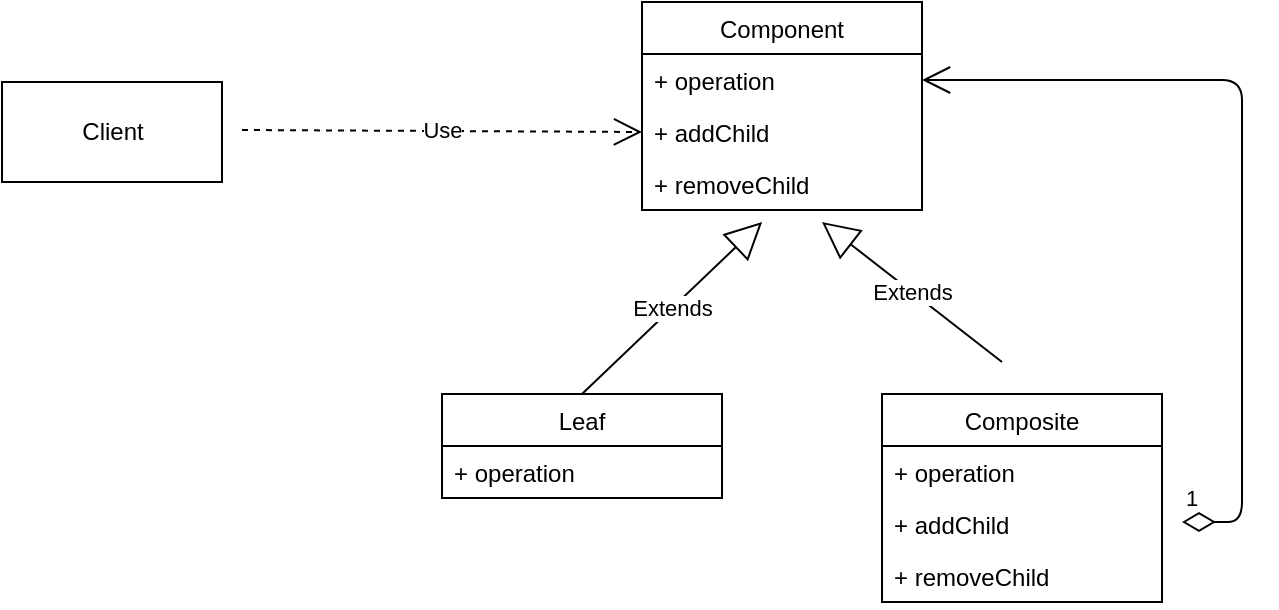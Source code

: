 <mxfile version="11.3.0" type="github" pages="1"><diagram id="cZ1R5Hn3aG1FPkwKpbQE" name="Page-1"><mxGraphModel dx="780" dy="551" grid="1" gridSize="10" guides="1" tooltips="1" connect="1" arrows="1" fold="1" page="1" pageScale="1" pageWidth="2339" pageHeight="3300" math="0" shadow="0"><root><mxCell id="0"/><mxCell id="1" parent="0"/><mxCell id="7mEzfaaO_QZsLO1vJpH7-1" value="Client" style="html=1;" vertex="1" parent="1"><mxGeometry x="50" y="160" width="110" height="50" as="geometry"/></mxCell><mxCell id="7mEzfaaO_QZsLO1vJpH7-2" value="Component" style="swimlane;fontStyle=0;childLayout=stackLayout;horizontal=1;startSize=26;fillColor=none;horizontalStack=0;resizeParent=1;resizeParentMax=0;resizeLast=0;collapsible=1;marginBottom=0;" vertex="1" parent="1"><mxGeometry x="370" y="120" width="140" height="104" as="geometry"/></mxCell><mxCell id="7mEzfaaO_QZsLO1vJpH7-3" value="+ operation" style="text;strokeColor=none;fillColor=none;align=left;verticalAlign=top;spacingLeft=4;spacingRight=4;overflow=hidden;rotatable=0;points=[[0,0.5],[1,0.5]];portConstraint=eastwest;" vertex="1" parent="7mEzfaaO_QZsLO1vJpH7-2"><mxGeometry y="26" width="140" height="26" as="geometry"/></mxCell><mxCell id="7mEzfaaO_QZsLO1vJpH7-4" value="+ addChild" style="text;strokeColor=none;fillColor=none;align=left;verticalAlign=top;spacingLeft=4;spacingRight=4;overflow=hidden;rotatable=0;points=[[0,0.5],[1,0.5]];portConstraint=eastwest;" vertex="1" parent="7mEzfaaO_QZsLO1vJpH7-2"><mxGeometry y="52" width="140" height="26" as="geometry"/></mxCell><mxCell id="7mEzfaaO_QZsLO1vJpH7-5" value="+ removeChild" style="text;strokeColor=none;fillColor=none;align=left;verticalAlign=top;spacingLeft=4;spacingRight=4;overflow=hidden;rotatable=0;points=[[0,0.5],[1,0.5]];portConstraint=eastwest;" vertex="1" parent="7mEzfaaO_QZsLO1vJpH7-2"><mxGeometry y="78" width="140" height="26" as="geometry"/></mxCell><mxCell id="7mEzfaaO_QZsLO1vJpH7-7" value="Leaf" style="swimlane;fontStyle=0;childLayout=stackLayout;horizontal=1;startSize=26;fillColor=none;horizontalStack=0;resizeParent=1;resizeParentMax=0;resizeLast=0;collapsible=1;marginBottom=0;" vertex="1" parent="1"><mxGeometry x="270" y="316" width="140" height="52" as="geometry"/></mxCell><mxCell id="7mEzfaaO_QZsLO1vJpH7-8" value="+ operation" style="text;strokeColor=none;fillColor=none;align=left;verticalAlign=top;spacingLeft=4;spacingRight=4;overflow=hidden;rotatable=0;points=[[0,0.5],[1,0.5]];portConstraint=eastwest;" vertex="1" parent="7mEzfaaO_QZsLO1vJpH7-7"><mxGeometry y="26" width="140" height="26" as="geometry"/></mxCell><mxCell id="7mEzfaaO_QZsLO1vJpH7-16" value="Composite" style="swimlane;fontStyle=0;childLayout=stackLayout;horizontal=1;startSize=26;fillColor=none;horizontalStack=0;resizeParent=1;resizeParentMax=0;resizeLast=0;collapsible=1;marginBottom=0;" vertex="1" parent="1"><mxGeometry x="490" y="316" width="140" height="104" as="geometry"/></mxCell><mxCell id="7mEzfaaO_QZsLO1vJpH7-17" value="+ operation" style="text;strokeColor=none;fillColor=none;align=left;verticalAlign=top;spacingLeft=4;spacingRight=4;overflow=hidden;rotatable=0;points=[[0,0.5],[1,0.5]];portConstraint=eastwest;" vertex="1" parent="7mEzfaaO_QZsLO1vJpH7-16"><mxGeometry y="26" width="140" height="26" as="geometry"/></mxCell><mxCell id="7mEzfaaO_QZsLO1vJpH7-18" value="+ addChild" style="text;strokeColor=none;fillColor=none;align=left;verticalAlign=top;spacingLeft=4;spacingRight=4;overflow=hidden;rotatable=0;points=[[0,0.5],[1,0.5]];portConstraint=eastwest;" vertex="1" parent="7mEzfaaO_QZsLO1vJpH7-16"><mxGeometry y="52" width="140" height="26" as="geometry"/></mxCell><mxCell id="7mEzfaaO_QZsLO1vJpH7-19" value="+ removeChild" style="text;strokeColor=none;fillColor=none;align=left;verticalAlign=top;spacingLeft=4;spacingRight=4;overflow=hidden;rotatable=0;points=[[0,0.5],[1,0.5]];portConstraint=eastwest;" vertex="1" parent="7mEzfaaO_QZsLO1vJpH7-16"><mxGeometry y="78" width="140" height="26" as="geometry"/></mxCell><mxCell id="7mEzfaaO_QZsLO1vJpH7-24" value="Extends" style="endArrow=block;endSize=16;endFill=0;html=1;entryX=0.429;entryY=1.231;entryDx=0;entryDy=0;entryPerimeter=0;exitX=0.5;exitY=0;exitDx=0;exitDy=0;" edge="1" parent="1" source="7mEzfaaO_QZsLO1vJpH7-7" target="7mEzfaaO_QZsLO1vJpH7-5"><mxGeometry width="160" relative="1" as="geometry"><mxPoint x="50" y="440" as="sourcePoint"/><mxPoint x="210" y="440" as="targetPoint"/></mxGeometry></mxCell><mxCell id="7mEzfaaO_QZsLO1vJpH7-25" value="Extends" style="endArrow=block;endSize=16;endFill=0;html=1;" edge="1" parent="1"><mxGeometry width="160" relative="1" as="geometry"><mxPoint x="550" y="300" as="sourcePoint"/><mxPoint x="460" y="230" as="targetPoint"/></mxGeometry></mxCell><mxCell id="7mEzfaaO_QZsLO1vJpH7-27" value="1" style="endArrow=open;html=1;endSize=12;startArrow=diamondThin;startSize=14;startFill=0;edgeStyle=orthogonalEdgeStyle;align=left;verticalAlign=bottom;entryX=1;entryY=0.5;entryDx=0;entryDy=0;" edge="1" parent="1" target="7mEzfaaO_QZsLO1vJpH7-3"><mxGeometry x="-1" y="3" relative="1" as="geometry"><mxPoint x="640" y="380" as="sourcePoint"/><mxPoint x="340" y="440" as="targetPoint"/><Array as="points"><mxPoint x="670" y="380"/><mxPoint x="670" y="159"/></Array></mxGeometry></mxCell><mxCell id="7mEzfaaO_QZsLO1vJpH7-28" value="Use" style="endArrow=open;endSize=12;dashed=1;html=1;entryX=0;entryY=0.5;entryDx=0;entryDy=0;" edge="1" parent="1" target="7mEzfaaO_QZsLO1vJpH7-4"><mxGeometry width="160" relative="1" as="geometry"><mxPoint x="170" y="184" as="sourcePoint"/><mxPoint x="330" y="184" as="targetPoint"/></mxGeometry></mxCell></root></mxGraphModel></diagram></mxfile>